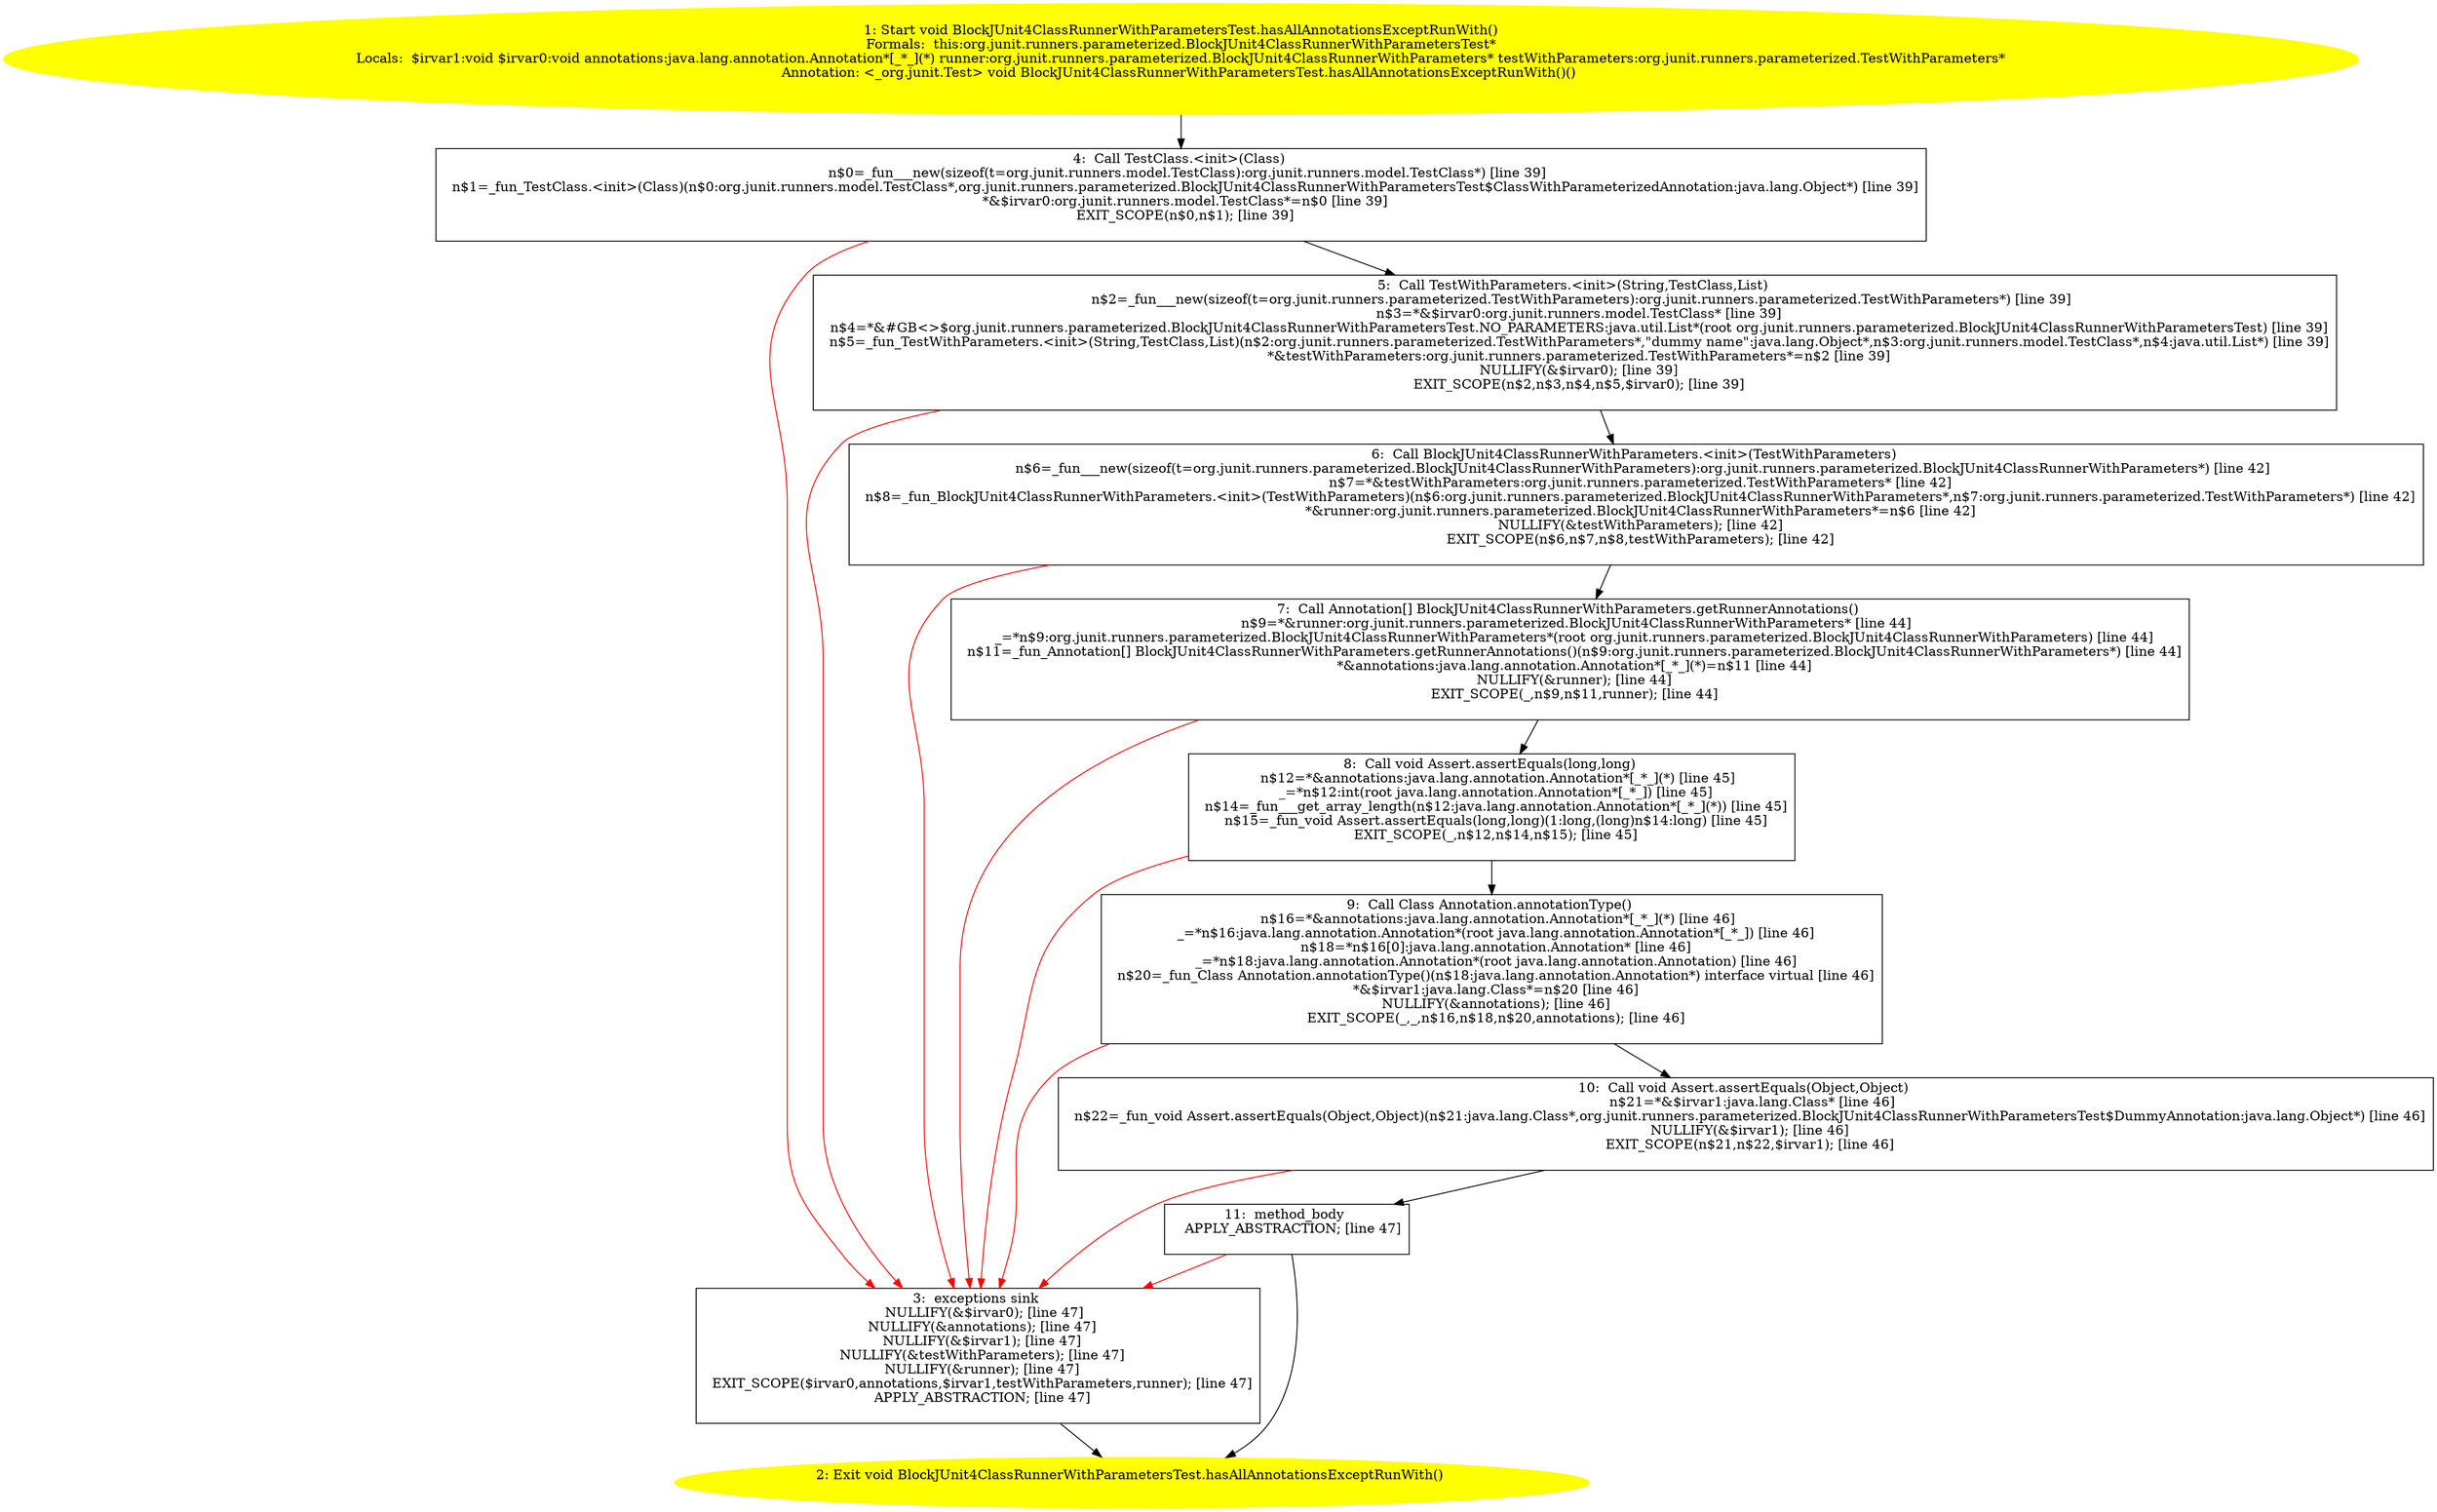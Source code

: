 /* @generated */
digraph cfg {
"org.junit.runners.parameterized.BlockJUnit4ClassRunnerWithParametersTest.hasAllAnnotationsExceptRunW.c981c8cbe3c16673ab23d8eee226640b_1" [label="1: Start void BlockJUnit4ClassRunnerWithParametersTest.hasAllAnnotationsExceptRunWith()\nFormals:  this:org.junit.runners.parameterized.BlockJUnit4ClassRunnerWithParametersTest*\nLocals:  $irvar1:void $irvar0:void annotations:java.lang.annotation.Annotation*[_*_](*) runner:org.junit.runners.parameterized.BlockJUnit4ClassRunnerWithParameters* testWithParameters:org.junit.runners.parameterized.TestWithParameters*\nAnnotation: <_org.junit.Test> void BlockJUnit4ClassRunnerWithParametersTest.hasAllAnnotationsExceptRunWith()() \n  " color=yellow style=filled]
	

	 "org.junit.runners.parameterized.BlockJUnit4ClassRunnerWithParametersTest.hasAllAnnotationsExceptRunW.c981c8cbe3c16673ab23d8eee226640b_1" -> "org.junit.runners.parameterized.BlockJUnit4ClassRunnerWithParametersTest.hasAllAnnotationsExceptRunW.c981c8cbe3c16673ab23d8eee226640b_4" ;
"org.junit.runners.parameterized.BlockJUnit4ClassRunnerWithParametersTest.hasAllAnnotationsExceptRunW.c981c8cbe3c16673ab23d8eee226640b_2" [label="2: Exit void BlockJUnit4ClassRunnerWithParametersTest.hasAllAnnotationsExceptRunWith() \n  " color=yellow style=filled]
	

"org.junit.runners.parameterized.BlockJUnit4ClassRunnerWithParametersTest.hasAllAnnotationsExceptRunW.c981c8cbe3c16673ab23d8eee226640b_3" [label="3:  exceptions sink \n   NULLIFY(&$irvar0); [line 47]\n  NULLIFY(&annotations); [line 47]\n  NULLIFY(&$irvar1); [line 47]\n  NULLIFY(&testWithParameters); [line 47]\n  NULLIFY(&runner); [line 47]\n  EXIT_SCOPE($irvar0,annotations,$irvar1,testWithParameters,runner); [line 47]\n  APPLY_ABSTRACTION; [line 47]\n " shape="box"]
	

	 "org.junit.runners.parameterized.BlockJUnit4ClassRunnerWithParametersTest.hasAllAnnotationsExceptRunW.c981c8cbe3c16673ab23d8eee226640b_3" -> "org.junit.runners.parameterized.BlockJUnit4ClassRunnerWithParametersTest.hasAllAnnotationsExceptRunW.c981c8cbe3c16673ab23d8eee226640b_2" ;
"org.junit.runners.parameterized.BlockJUnit4ClassRunnerWithParametersTest.hasAllAnnotationsExceptRunW.c981c8cbe3c16673ab23d8eee226640b_4" [label="4:  Call TestClass.<init>(Class) \n   n$0=_fun___new(sizeof(t=org.junit.runners.model.TestClass):org.junit.runners.model.TestClass*) [line 39]\n  n$1=_fun_TestClass.<init>(Class)(n$0:org.junit.runners.model.TestClass*,org.junit.runners.parameterized.BlockJUnit4ClassRunnerWithParametersTest$ClassWithParameterizedAnnotation:java.lang.Object*) [line 39]\n  *&$irvar0:org.junit.runners.model.TestClass*=n$0 [line 39]\n  EXIT_SCOPE(n$0,n$1); [line 39]\n " shape="box"]
	

	 "org.junit.runners.parameterized.BlockJUnit4ClassRunnerWithParametersTest.hasAllAnnotationsExceptRunW.c981c8cbe3c16673ab23d8eee226640b_4" -> "org.junit.runners.parameterized.BlockJUnit4ClassRunnerWithParametersTest.hasAllAnnotationsExceptRunW.c981c8cbe3c16673ab23d8eee226640b_5" ;
	 "org.junit.runners.parameterized.BlockJUnit4ClassRunnerWithParametersTest.hasAllAnnotationsExceptRunW.c981c8cbe3c16673ab23d8eee226640b_4" -> "org.junit.runners.parameterized.BlockJUnit4ClassRunnerWithParametersTest.hasAllAnnotationsExceptRunW.c981c8cbe3c16673ab23d8eee226640b_3" [color="red" ];
"org.junit.runners.parameterized.BlockJUnit4ClassRunnerWithParametersTest.hasAllAnnotationsExceptRunW.c981c8cbe3c16673ab23d8eee226640b_5" [label="5:  Call TestWithParameters.<init>(String,TestClass,List) \n   n$2=_fun___new(sizeof(t=org.junit.runners.parameterized.TestWithParameters):org.junit.runners.parameterized.TestWithParameters*) [line 39]\n  n$3=*&$irvar0:org.junit.runners.model.TestClass* [line 39]\n  n$4=*&#GB<>$org.junit.runners.parameterized.BlockJUnit4ClassRunnerWithParametersTest.NO_PARAMETERS:java.util.List*(root org.junit.runners.parameterized.BlockJUnit4ClassRunnerWithParametersTest) [line 39]\n  n$5=_fun_TestWithParameters.<init>(String,TestClass,List)(n$2:org.junit.runners.parameterized.TestWithParameters*,\"dummy name\":java.lang.Object*,n$3:org.junit.runners.model.TestClass*,n$4:java.util.List*) [line 39]\n  *&testWithParameters:org.junit.runners.parameterized.TestWithParameters*=n$2 [line 39]\n  NULLIFY(&$irvar0); [line 39]\n  EXIT_SCOPE(n$2,n$3,n$4,n$5,$irvar0); [line 39]\n " shape="box"]
	

	 "org.junit.runners.parameterized.BlockJUnit4ClassRunnerWithParametersTest.hasAllAnnotationsExceptRunW.c981c8cbe3c16673ab23d8eee226640b_5" -> "org.junit.runners.parameterized.BlockJUnit4ClassRunnerWithParametersTest.hasAllAnnotationsExceptRunW.c981c8cbe3c16673ab23d8eee226640b_6" ;
	 "org.junit.runners.parameterized.BlockJUnit4ClassRunnerWithParametersTest.hasAllAnnotationsExceptRunW.c981c8cbe3c16673ab23d8eee226640b_5" -> "org.junit.runners.parameterized.BlockJUnit4ClassRunnerWithParametersTest.hasAllAnnotationsExceptRunW.c981c8cbe3c16673ab23d8eee226640b_3" [color="red" ];
"org.junit.runners.parameterized.BlockJUnit4ClassRunnerWithParametersTest.hasAllAnnotationsExceptRunW.c981c8cbe3c16673ab23d8eee226640b_6" [label="6:  Call BlockJUnit4ClassRunnerWithParameters.<init>(TestWithParameters) \n   n$6=_fun___new(sizeof(t=org.junit.runners.parameterized.BlockJUnit4ClassRunnerWithParameters):org.junit.runners.parameterized.BlockJUnit4ClassRunnerWithParameters*) [line 42]\n  n$7=*&testWithParameters:org.junit.runners.parameterized.TestWithParameters* [line 42]\n  n$8=_fun_BlockJUnit4ClassRunnerWithParameters.<init>(TestWithParameters)(n$6:org.junit.runners.parameterized.BlockJUnit4ClassRunnerWithParameters*,n$7:org.junit.runners.parameterized.TestWithParameters*) [line 42]\n  *&runner:org.junit.runners.parameterized.BlockJUnit4ClassRunnerWithParameters*=n$6 [line 42]\n  NULLIFY(&testWithParameters); [line 42]\n  EXIT_SCOPE(n$6,n$7,n$8,testWithParameters); [line 42]\n " shape="box"]
	

	 "org.junit.runners.parameterized.BlockJUnit4ClassRunnerWithParametersTest.hasAllAnnotationsExceptRunW.c981c8cbe3c16673ab23d8eee226640b_6" -> "org.junit.runners.parameterized.BlockJUnit4ClassRunnerWithParametersTest.hasAllAnnotationsExceptRunW.c981c8cbe3c16673ab23d8eee226640b_7" ;
	 "org.junit.runners.parameterized.BlockJUnit4ClassRunnerWithParametersTest.hasAllAnnotationsExceptRunW.c981c8cbe3c16673ab23d8eee226640b_6" -> "org.junit.runners.parameterized.BlockJUnit4ClassRunnerWithParametersTest.hasAllAnnotationsExceptRunW.c981c8cbe3c16673ab23d8eee226640b_3" [color="red" ];
"org.junit.runners.parameterized.BlockJUnit4ClassRunnerWithParametersTest.hasAllAnnotationsExceptRunW.c981c8cbe3c16673ab23d8eee226640b_7" [label="7:  Call Annotation[] BlockJUnit4ClassRunnerWithParameters.getRunnerAnnotations() \n   n$9=*&runner:org.junit.runners.parameterized.BlockJUnit4ClassRunnerWithParameters* [line 44]\n  _=*n$9:org.junit.runners.parameterized.BlockJUnit4ClassRunnerWithParameters*(root org.junit.runners.parameterized.BlockJUnit4ClassRunnerWithParameters) [line 44]\n  n$11=_fun_Annotation[] BlockJUnit4ClassRunnerWithParameters.getRunnerAnnotations()(n$9:org.junit.runners.parameterized.BlockJUnit4ClassRunnerWithParameters*) [line 44]\n  *&annotations:java.lang.annotation.Annotation*[_*_](*)=n$11 [line 44]\n  NULLIFY(&runner); [line 44]\n  EXIT_SCOPE(_,n$9,n$11,runner); [line 44]\n " shape="box"]
	

	 "org.junit.runners.parameterized.BlockJUnit4ClassRunnerWithParametersTest.hasAllAnnotationsExceptRunW.c981c8cbe3c16673ab23d8eee226640b_7" -> "org.junit.runners.parameterized.BlockJUnit4ClassRunnerWithParametersTest.hasAllAnnotationsExceptRunW.c981c8cbe3c16673ab23d8eee226640b_8" ;
	 "org.junit.runners.parameterized.BlockJUnit4ClassRunnerWithParametersTest.hasAllAnnotationsExceptRunW.c981c8cbe3c16673ab23d8eee226640b_7" -> "org.junit.runners.parameterized.BlockJUnit4ClassRunnerWithParametersTest.hasAllAnnotationsExceptRunW.c981c8cbe3c16673ab23d8eee226640b_3" [color="red" ];
"org.junit.runners.parameterized.BlockJUnit4ClassRunnerWithParametersTest.hasAllAnnotationsExceptRunW.c981c8cbe3c16673ab23d8eee226640b_8" [label="8:  Call void Assert.assertEquals(long,long) \n   n$12=*&annotations:java.lang.annotation.Annotation*[_*_](*) [line 45]\n  _=*n$12:int(root java.lang.annotation.Annotation*[_*_]) [line 45]\n  n$14=_fun___get_array_length(n$12:java.lang.annotation.Annotation*[_*_](*)) [line 45]\n  n$15=_fun_void Assert.assertEquals(long,long)(1:long,(long)n$14:long) [line 45]\n  EXIT_SCOPE(_,n$12,n$14,n$15); [line 45]\n " shape="box"]
	

	 "org.junit.runners.parameterized.BlockJUnit4ClassRunnerWithParametersTest.hasAllAnnotationsExceptRunW.c981c8cbe3c16673ab23d8eee226640b_8" -> "org.junit.runners.parameterized.BlockJUnit4ClassRunnerWithParametersTest.hasAllAnnotationsExceptRunW.c981c8cbe3c16673ab23d8eee226640b_9" ;
	 "org.junit.runners.parameterized.BlockJUnit4ClassRunnerWithParametersTest.hasAllAnnotationsExceptRunW.c981c8cbe3c16673ab23d8eee226640b_8" -> "org.junit.runners.parameterized.BlockJUnit4ClassRunnerWithParametersTest.hasAllAnnotationsExceptRunW.c981c8cbe3c16673ab23d8eee226640b_3" [color="red" ];
"org.junit.runners.parameterized.BlockJUnit4ClassRunnerWithParametersTest.hasAllAnnotationsExceptRunW.c981c8cbe3c16673ab23d8eee226640b_9" [label="9:  Call Class Annotation.annotationType() \n   n$16=*&annotations:java.lang.annotation.Annotation*[_*_](*) [line 46]\n  _=*n$16:java.lang.annotation.Annotation*(root java.lang.annotation.Annotation*[_*_]) [line 46]\n  n$18=*n$16[0]:java.lang.annotation.Annotation* [line 46]\n  _=*n$18:java.lang.annotation.Annotation*(root java.lang.annotation.Annotation) [line 46]\n  n$20=_fun_Class Annotation.annotationType()(n$18:java.lang.annotation.Annotation*) interface virtual [line 46]\n  *&$irvar1:java.lang.Class*=n$20 [line 46]\n  NULLIFY(&annotations); [line 46]\n  EXIT_SCOPE(_,_,n$16,n$18,n$20,annotations); [line 46]\n " shape="box"]
	

	 "org.junit.runners.parameterized.BlockJUnit4ClassRunnerWithParametersTest.hasAllAnnotationsExceptRunW.c981c8cbe3c16673ab23d8eee226640b_9" -> "org.junit.runners.parameterized.BlockJUnit4ClassRunnerWithParametersTest.hasAllAnnotationsExceptRunW.c981c8cbe3c16673ab23d8eee226640b_10" ;
	 "org.junit.runners.parameterized.BlockJUnit4ClassRunnerWithParametersTest.hasAllAnnotationsExceptRunW.c981c8cbe3c16673ab23d8eee226640b_9" -> "org.junit.runners.parameterized.BlockJUnit4ClassRunnerWithParametersTest.hasAllAnnotationsExceptRunW.c981c8cbe3c16673ab23d8eee226640b_3" [color="red" ];
"org.junit.runners.parameterized.BlockJUnit4ClassRunnerWithParametersTest.hasAllAnnotationsExceptRunW.c981c8cbe3c16673ab23d8eee226640b_10" [label="10:  Call void Assert.assertEquals(Object,Object) \n   n$21=*&$irvar1:java.lang.Class* [line 46]\n  n$22=_fun_void Assert.assertEquals(Object,Object)(n$21:java.lang.Class*,org.junit.runners.parameterized.BlockJUnit4ClassRunnerWithParametersTest$DummyAnnotation:java.lang.Object*) [line 46]\n  NULLIFY(&$irvar1); [line 46]\n  EXIT_SCOPE(n$21,n$22,$irvar1); [line 46]\n " shape="box"]
	

	 "org.junit.runners.parameterized.BlockJUnit4ClassRunnerWithParametersTest.hasAllAnnotationsExceptRunW.c981c8cbe3c16673ab23d8eee226640b_10" -> "org.junit.runners.parameterized.BlockJUnit4ClassRunnerWithParametersTest.hasAllAnnotationsExceptRunW.c981c8cbe3c16673ab23d8eee226640b_11" ;
	 "org.junit.runners.parameterized.BlockJUnit4ClassRunnerWithParametersTest.hasAllAnnotationsExceptRunW.c981c8cbe3c16673ab23d8eee226640b_10" -> "org.junit.runners.parameterized.BlockJUnit4ClassRunnerWithParametersTest.hasAllAnnotationsExceptRunW.c981c8cbe3c16673ab23d8eee226640b_3" [color="red" ];
"org.junit.runners.parameterized.BlockJUnit4ClassRunnerWithParametersTest.hasAllAnnotationsExceptRunW.c981c8cbe3c16673ab23d8eee226640b_11" [label="11:  method_body \n   APPLY_ABSTRACTION; [line 47]\n " shape="box"]
	

	 "org.junit.runners.parameterized.BlockJUnit4ClassRunnerWithParametersTest.hasAllAnnotationsExceptRunW.c981c8cbe3c16673ab23d8eee226640b_11" -> "org.junit.runners.parameterized.BlockJUnit4ClassRunnerWithParametersTest.hasAllAnnotationsExceptRunW.c981c8cbe3c16673ab23d8eee226640b_2" ;
	 "org.junit.runners.parameterized.BlockJUnit4ClassRunnerWithParametersTest.hasAllAnnotationsExceptRunW.c981c8cbe3c16673ab23d8eee226640b_11" -> "org.junit.runners.parameterized.BlockJUnit4ClassRunnerWithParametersTest.hasAllAnnotationsExceptRunW.c981c8cbe3c16673ab23d8eee226640b_3" [color="red" ];
}
